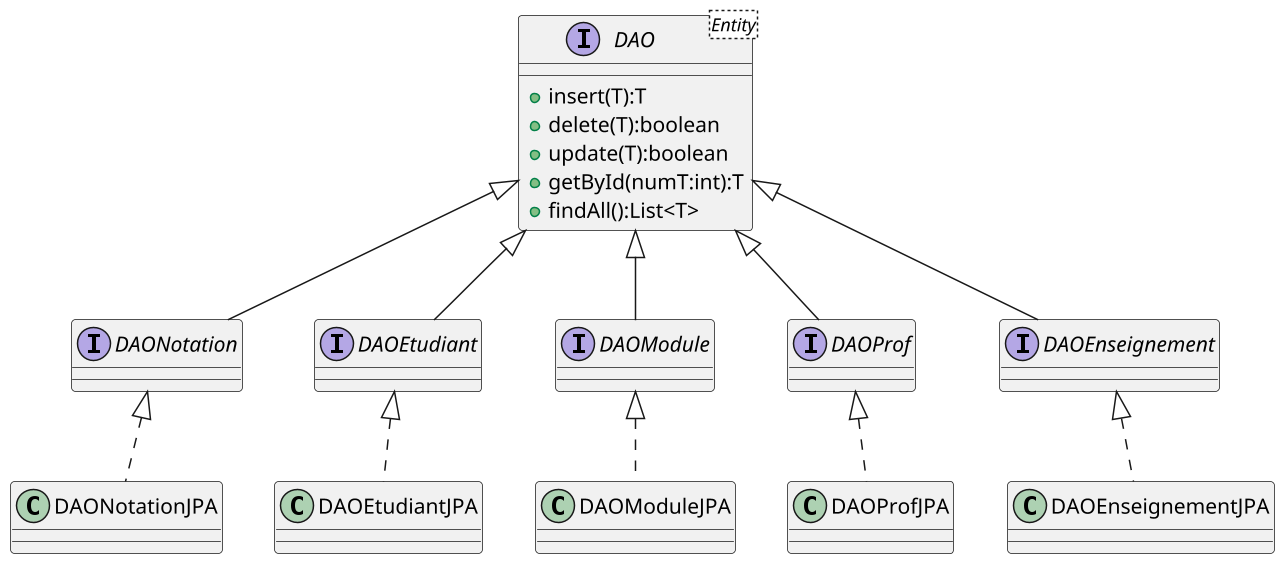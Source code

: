 @startuml
scale 1.5

interface DAO<Entity>{
+insert(T):T
+delete(T):boolean
+update(T):boolean
+getById(numT:int):T
+findAll():List<T>
}

interface DAONotation

interface DAOEtudiant

interface DAOModule

interface DAOProf

interface DAOEnseignement

DAO <|-- DAONotation
DAO <|-- DAOEtudiant
DAO <|-- DAOModule
DAO <|-- DAOProf
DAO <|-- DAOEnseignement

DAONotation <|.. DAONotationJPA
DAOEtudiant <|.. DAOEtudiantJPA
DAOModule <|.. DAOModuleJPA
DAOProf <|.. DAOProfJPA
DAOEnseignement <|.. DAOEnseignementJPA
@enduml